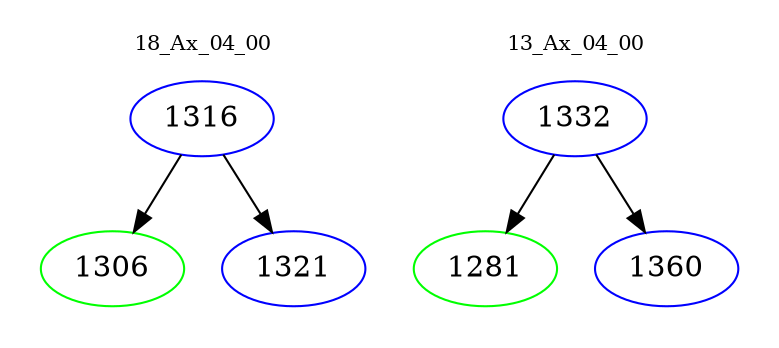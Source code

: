digraph{
subgraph cluster_0 {
color = white
label = "18_Ax_04_00";
fontsize=10;
T0_1316 [label="1316", color="blue"]
T0_1316 -> T0_1306 [color="black"]
T0_1306 [label="1306", color="green"]
T0_1316 -> T0_1321 [color="black"]
T0_1321 [label="1321", color="blue"]
}
subgraph cluster_1 {
color = white
label = "13_Ax_04_00";
fontsize=10;
T1_1332 [label="1332", color="blue"]
T1_1332 -> T1_1281 [color="black"]
T1_1281 [label="1281", color="green"]
T1_1332 -> T1_1360 [color="black"]
T1_1360 [label="1360", color="blue"]
}
}
